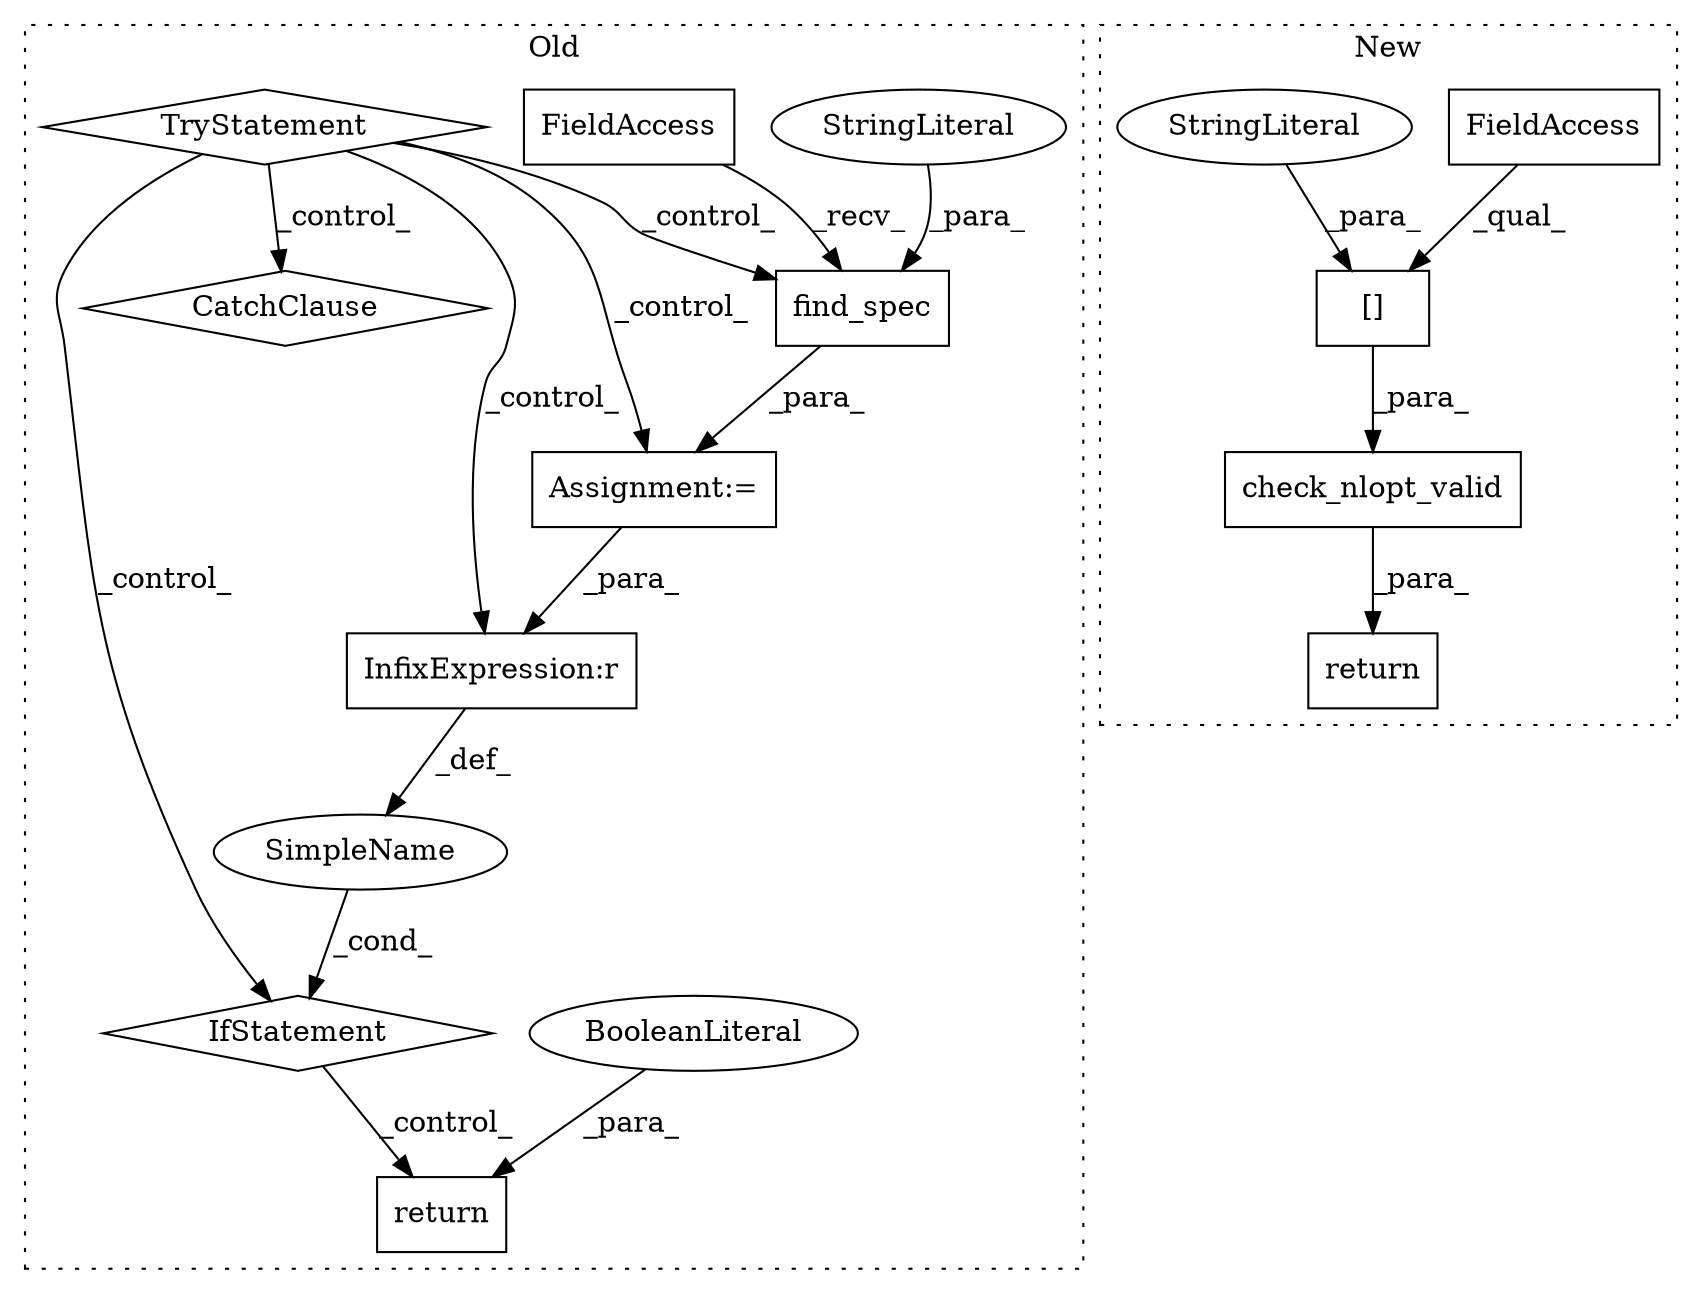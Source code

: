 digraph G {
subgraph cluster0 {
1 [label="find_spec" a="32" s="1123,1140" l="10,1" shape="box"];
4 [label="InfixExpression:r" a="27" s="1157" l="4" shape="box"];
6 [label="FieldAccess" a="22" s="1108" l="14" shape="box"];
7 [label="TryStatement" a="54" s="1091" l="4" shape="diamond"];
8 [label="IfStatement" a="25" s="1149,1165" l="4,2" shape="diamond"];
9 [label="SimpleName" a="42" s="" l="" shape="ellipse"];
10 [label="return" a="41" s="1177" l="7" shape="box"];
11 [label="BooleanLiteral" a="9" s="1184" l="4" shape="ellipse"];
12 [label="CatchClause" a="12" s="1205,1239" l="11,2" shape="diamond"];
14 [label="Assignment:=" a="7" s="1107" l="1" shape="box"];
15 [label="StringLiteral" a="45" s="1133" l="7" shape="ellipse"];
label = "Old";
style="dotted";
}
subgraph cluster1 {
2 [label="check_nlopt_valid" a="32" s="1111,1156" l="18,1" shape="box"];
3 [label="[]" a="2" s="1129,1155" l="20,1" shape="box"];
5 [label="FieldAccess" a="22" s="1129" l="19" shape="box"];
13 [label="StringLiteral" a="45" s="1149" l="6" shape="ellipse"];
16 [label="return" a="41" s="1104" l="7" shape="box"];
label = "New";
style="dotted";
}
1 -> 14 [label="_para_"];
2 -> 16 [label="_para_"];
3 -> 2 [label="_para_"];
4 -> 9 [label="_def_"];
5 -> 3 [label="_qual_"];
6 -> 1 [label="_recv_"];
7 -> 14 [label="_control_"];
7 -> 4 [label="_control_"];
7 -> 12 [label="_control_"];
7 -> 1 [label="_control_"];
7 -> 8 [label="_control_"];
8 -> 10 [label="_control_"];
9 -> 8 [label="_cond_"];
11 -> 10 [label="_para_"];
13 -> 3 [label="_para_"];
14 -> 4 [label="_para_"];
15 -> 1 [label="_para_"];
}